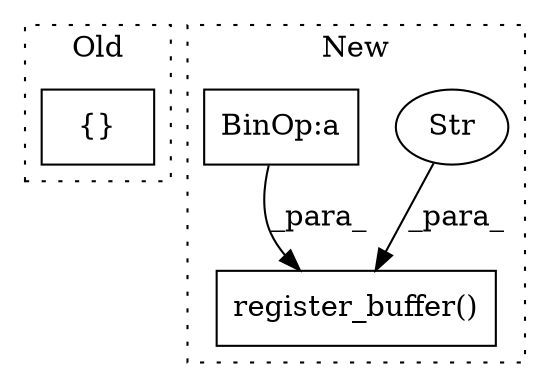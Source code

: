 digraph G {
subgraph cluster0 {
1 [label="{}" a="95" s="1432,1433" l="2,1" shape="box"];
label = "Old";
style="dotted";
}
subgraph cluster1 {
2 [label="register_buffer()" a="75" s="1351,1391" l="21,19" shape="box"];
3 [label="Str" a="66" s="1372" l="6" shape="ellipse"];
4 [label="BinOp:a" a="82" s="1274" l="3" shape="box"];
label = "New";
style="dotted";
}
3 -> 2 [label="_para_"];
4 -> 2 [label="_para_"];
}